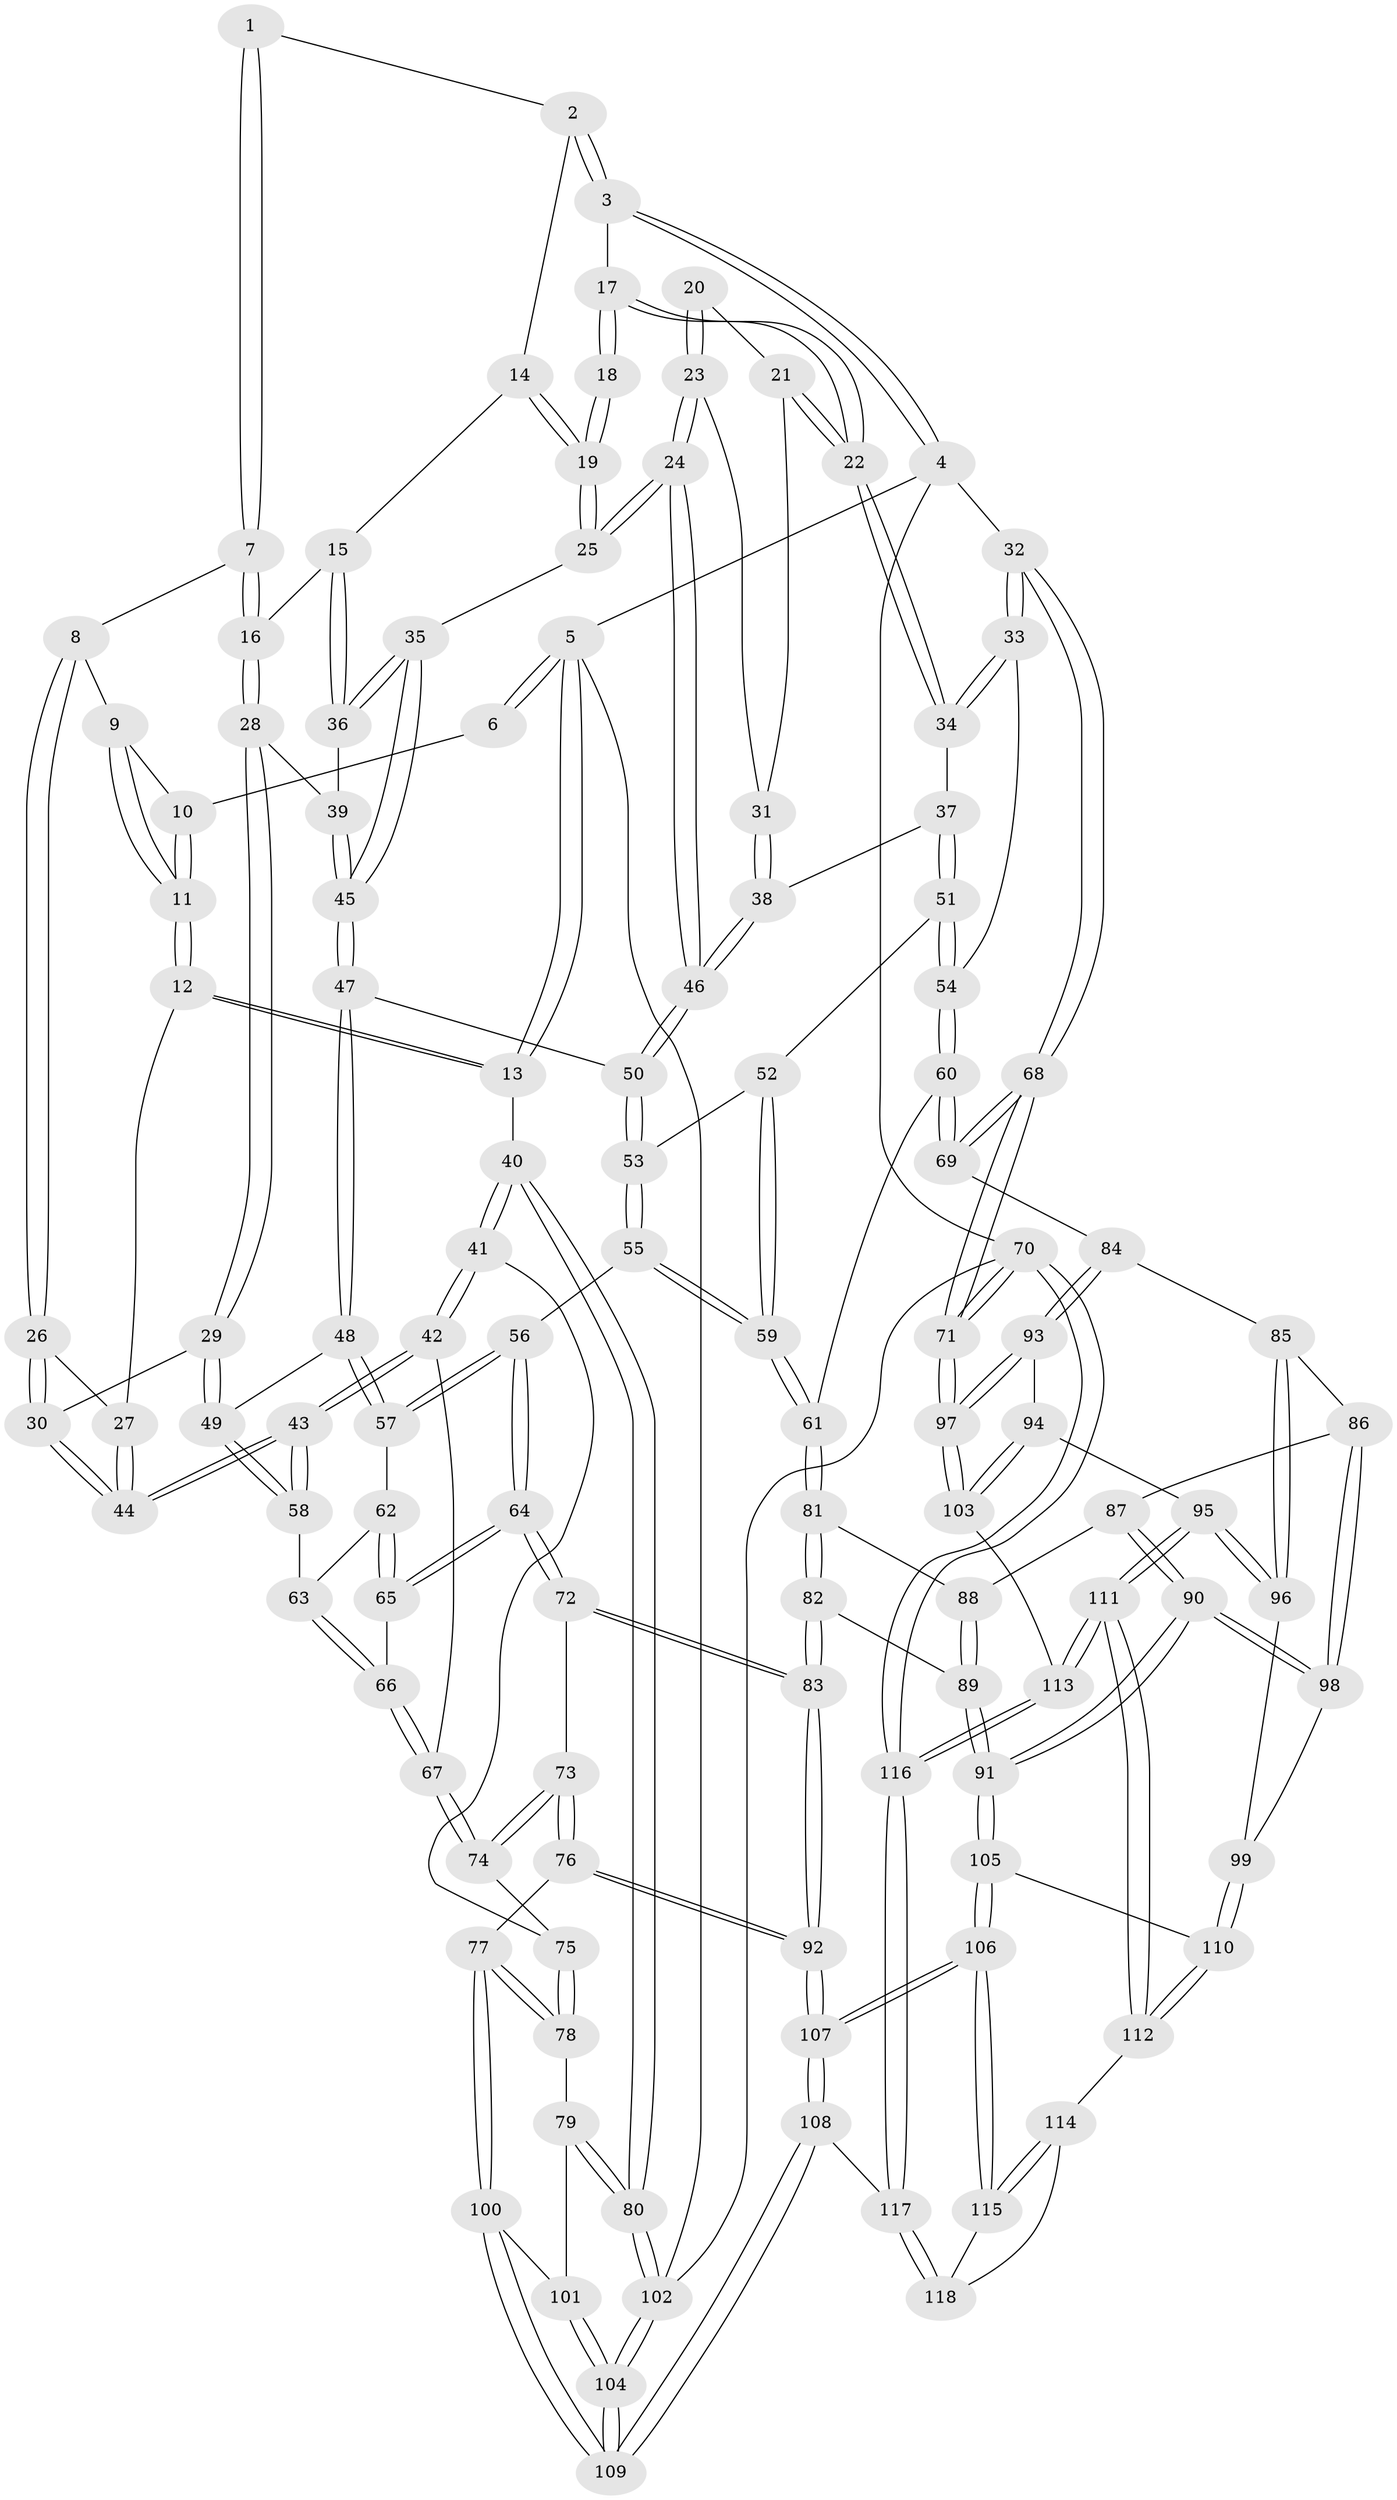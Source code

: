 // coarse degree distribution, {2: 0.06779661016949153, 3: 0.1864406779661017, 4: 0.288135593220339, 6: 0.1864406779661017, 5: 0.22033898305084745, 9: 0.01694915254237288, 7: 0.01694915254237288, 8: 0.01694915254237288}
// Generated by graph-tools (version 1.1) at 2025/02/03/05/25 17:02:48]
// undirected, 118 vertices, 292 edges
graph export_dot {
graph [start="1"]
  node [color=gray90,style=filled];
  1 [pos="+0.18026973063905513+0"];
  2 [pos="+0.45935529587308155+0"];
  3 [pos="+1+0"];
  4 [pos="+1+0"];
  5 [pos="+0+0"];
  6 [pos="+0.11517970700161859+0"];
  7 [pos="+0.2521594329847388+0.11260110395857562"];
  8 [pos="+0.2515019053969639+0.11277957474880103"];
  9 [pos="+0.2387359732834078+0.11137640419009481"];
  10 [pos="+0.12491747333144897+0"];
  11 [pos="+0.1190461455656122+0.11388215713441052"];
  12 [pos="+0.10336793225649073+0.1304042612598162"];
  13 [pos="+0+0"];
  14 [pos="+0.4525442414606182+0"];
  15 [pos="+0.33824584418682824+0.1031029263328926"];
  16 [pos="+0.32417000088506087+0.1175829697900667"];
  17 [pos="+0.9103616468512168+0"];
  18 [pos="+0.6571009844920822+0.07636112073567108"];
  19 [pos="+0.5438417415494308+0.11723207879763259"];
  20 [pos="+0.6720843349342553+0.1351687753926647"];
  21 [pos="+0.7444905407823488+0.13562014725886437"];
  22 [pos="+0.8651435939901034+0.0195397504972882"];
  23 [pos="+0.6102818154048975+0.17728116574984892"];
  24 [pos="+0.5699839894988491+0.19221885988871437"];
  25 [pos="+0.5487131024664793+0.16864311130232928"];
  26 [pos="+0.21466055155501196+0.2193484515238841"];
  27 [pos="+0.10292529020913835+0.15161575251304793"];
  28 [pos="+0.33584950058650215+0.18504759002178572"];
  29 [pos="+0.29553233001336704+0.29836886418424"];
  30 [pos="+0.23246948954003088+0.2941771746844297"];
  31 [pos="+0.7251777266425109+0.1739400045118932"];
  32 [pos="+1+0.2929685519851771"];
  33 [pos="+0.9443376674808106+0.3063347360309576"];
  34 [pos="+0.8640491234243972+0.1725578114348493"];
  35 [pos="+0.49901236200999044+0.18912967709903697"];
  36 [pos="+0.4754378231053156+0.18539312189451343"];
  37 [pos="+0.7650481412524036+0.27924973126493563"];
  38 [pos="+0.7183789149956517+0.24667263929512914"];
  39 [pos="+0.3786344349039382+0.2008424150341485"];
  40 [pos="+0+0.4460989821509048"];
  41 [pos="+0+0.4043094264860757"];
  42 [pos="+0.022144291008138584+0.39212456447310556"];
  43 [pos="+0.02783235465368493+0.38918750953734094"];
  44 [pos="+0.03953494164347294+0.37654843095066415"];
  45 [pos="+0.4372146810421999+0.2663716717059777"];
  46 [pos="+0.5956399394927343+0.2574312374370863"];
  47 [pos="+0.43189722840792316+0.2920554281762785"];
  48 [pos="+0.3747304399275536+0.37492579782533003"];
  49 [pos="+0.35161977070975176+0.35586984419775586"];
  50 [pos="+0.5889771663489035+0.2928914622512546"];
  51 [pos="+0.7839928245991713+0.36717430626190206"];
  52 [pos="+0.7523010530836822+0.36869917234588867"];
  53 [pos="+0.5899327076898943+0.3120564211263681"];
  54 [pos="+0.8336142096887654+0.41161270930600563"];
  55 [pos="+0.5297607243593373+0.4807626110340903"];
  56 [pos="+0.455657949547512+0.481562064261253"];
  57 [pos="+0.37706796465487225+0.3806314841637181"];
  58 [pos="+0.16310366013940855+0.43908961339590274"];
  59 [pos="+0.5394729123423384+0.48708073655679934"];
  60 [pos="+0.8397861055435913+0.47208264071931694"];
  61 [pos="+0.5699594393756263+0.5169646002805708"];
  62 [pos="+0.22624318279399666+0.4686381169955902"];
  63 [pos="+0.2195601713468808+0.46897373380788315"];
  64 [pos="+0.40049852319839907+0.5469034939108948"];
  65 [pos="+0.31759214490364146+0.5247325823662582"];
  66 [pos="+0.2269923680478486+0.5459743496357078"];
  67 [pos="+0.22104721628519772+0.5623034228091773"];
  68 [pos="+1+0.5735344329669549"];
  69 [pos="+0.8826090804419048+0.5485975118717507"];
  70 [pos="+1+1"];
  71 [pos="+1+0.8714024345010881"];
  72 [pos="+0.3893458213822357+0.5745026890047823"];
  73 [pos="+0.29927161245419387+0.636633415521118"];
  74 [pos="+0.21974644745948296+0.5692943490466384"];
  75 [pos="+0.17911069434543553+0.5851156299911515"];
  76 [pos="+0.2653876334495889+0.7006814026173283"];
  77 [pos="+0.26480492230730923+0.7008392744075344"];
  78 [pos="+0.15191930180097543+0.66158550447941"];
  79 [pos="+0.1488290132130793+0.6624139070787568"];
  80 [pos="+0+0.536581734242868"];
  81 [pos="+0.5716602471825302+0.5210099928589059"];
  82 [pos="+0.5080017706660096+0.7192060205415758"];
  83 [pos="+0.4687092302101997+0.7727819134835908"];
  84 [pos="+0.8619270466622877+0.580923598007111"];
  85 [pos="+0.8282026551858629+0.6029141496539904"];
  86 [pos="+0.7565196620418283+0.6396245914621659"];
  87 [pos="+0.7056369719548573+0.6313231352614664"];
  88 [pos="+0.6462343887282566+0.6184179140069743"];
  89 [pos="+0.630760895746812+0.6651002443337628"];
  90 [pos="+0.6726954515773012+0.7660177335195388"];
  91 [pos="+0.6358852075848472+0.7952135033624924"];
  92 [pos="+0.4602870688519349+0.8952876065041161"];
  93 [pos="+0.883265601572586+0.6824562475986117"];
  94 [pos="+0.8700709261824722+0.7217616038559425"];
  95 [pos="+0.819733418301365+0.7933388292523333"];
  96 [pos="+0.811909007466601+0.784391728725625"];
  97 [pos="+1+0.8511857110482461"];
  98 [pos="+0.7478207170017208+0.7147506412839781"];
  99 [pos="+0.7736128815149033+0.7557751242786365"];
  100 [pos="+0.223723428674566+0.7575593075462645"];
  101 [pos="+0.12659414592208731+0.7262755658973052"];
  102 [pos="+0+1"];
  103 [pos="+0.9535521597387304+0.8629273732883864"];
  104 [pos="+0+1"];
  105 [pos="+0.6340207640714468+0.8000398856099941"];
  106 [pos="+0.4990633578689816+0.9105633945634861"];
  107 [pos="+0.4685061382179286+0.9254814089727775"];
  108 [pos="+0.39911484855604684+1"];
  109 [pos="+0+1"];
  110 [pos="+0.7013369428638219+0.8145540996940206"];
  111 [pos="+0.8375422103405051+0.8610782316142146"];
  112 [pos="+0.8018059569065887+0.8714172611838253"];
  113 [pos="+0.8821152131682692+0.8785967524304614"];
  114 [pos="+0.7829259380613528+0.8892530316849834"];
  115 [pos="+0.5617270810129947+0.9125589193867093"];
  116 [pos="+0.8074680369483535+1"];
  117 [pos="+0.7643878182575081+1"];
  118 [pos="+0.7531731607140515+0.9554282326605191"];
  1 -- 2;
  1 -- 7;
  1 -- 7;
  2 -- 3;
  2 -- 3;
  2 -- 14;
  3 -- 4;
  3 -- 4;
  3 -- 17;
  4 -- 5;
  4 -- 32;
  4 -- 70;
  5 -- 6;
  5 -- 6;
  5 -- 13;
  5 -- 13;
  5 -- 102;
  6 -- 10;
  7 -- 8;
  7 -- 16;
  7 -- 16;
  8 -- 9;
  8 -- 26;
  8 -- 26;
  9 -- 10;
  9 -- 11;
  9 -- 11;
  10 -- 11;
  10 -- 11;
  11 -- 12;
  11 -- 12;
  12 -- 13;
  12 -- 13;
  12 -- 27;
  13 -- 40;
  14 -- 15;
  14 -- 19;
  14 -- 19;
  15 -- 16;
  15 -- 36;
  15 -- 36;
  16 -- 28;
  16 -- 28;
  17 -- 18;
  17 -- 18;
  17 -- 22;
  17 -- 22;
  18 -- 19;
  18 -- 19;
  19 -- 25;
  19 -- 25;
  20 -- 21;
  20 -- 23;
  20 -- 23;
  21 -- 22;
  21 -- 22;
  21 -- 31;
  22 -- 34;
  22 -- 34;
  23 -- 24;
  23 -- 24;
  23 -- 31;
  24 -- 25;
  24 -- 25;
  24 -- 46;
  24 -- 46;
  25 -- 35;
  26 -- 27;
  26 -- 30;
  26 -- 30;
  27 -- 44;
  27 -- 44;
  28 -- 29;
  28 -- 29;
  28 -- 39;
  29 -- 30;
  29 -- 49;
  29 -- 49;
  30 -- 44;
  30 -- 44;
  31 -- 38;
  31 -- 38;
  32 -- 33;
  32 -- 33;
  32 -- 68;
  32 -- 68;
  33 -- 34;
  33 -- 34;
  33 -- 54;
  34 -- 37;
  35 -- 36;
  35 -- 36;
  35 -- 45;
  35 -- 45;
  36 -- 39;
  37 -- 38;
  37 -- 51;
  37 -- 51;
  38 -- 46;
  38 -- 46;
  39 -- 45;
  39 -- 45;
  40 -- 41;
  40 -- 41;
  40 -- 80;
  40 -- 80;
  41 -- 42;
  41 -- 42;
  41 -- 75;
  42 -- 43;
  42 -- 43;
  42 -- 67;
  43 -- 44;
  43 -- 44;
  43 -- 58;
  43 -- 58;
  45 -- 47;
  45 -- 47;
  46 -- 50;
  46 -- 50;
  47 -- 48;
  47 -- 48;
  47 -- 50;
  48 -- 49;
  48 -- 57;
  48 -- 57;
  49 -- 58;
  49 -- 58;
  50 -- 53;
  50 -- 53;
  51 -- 52;
  51 -- 54;
  51 -- 54;
  52 -- 53;
  52 -- 59;
  52 -- 59;
  53 -- 55;
  53 -- 55;
  54 -- 60;
  54 -- 60;
  55 -- 56;
  55 -- 59;
  55 -- 59;
  56 -- 57;
  56 -- 57;
  56 -- 64;
  56 -- 64;
  57 -- 62;
  58 -- 63;
  59 -- 61;
  59 -- 61;
  60 -- 61;
  60 -- 69;
  60 -- 69;
  61 -- 81;
  61 -- 81;
  62 -- 63;
  62 -- 65;
  62 -- 65;
  63 -- 66;
  63 -- 66;
  64 -- 65;
  64 -- 65;
  64 -- 72;
  64 -- 72;
  65 -- 66;
  66 -- 67;
  66 -- 67;
  67 -- 74;
  67 -- 74;
  68 -- 69;
  68 -- 69;
  68 -- 71;
  68 -- 71;
  69 -- 84;
  70 -- 71;
  70 -- 71;
  70 -- 116;
  70 -- 116;
  70 -- 102;
  71 -- 97;
  71 -- 97;
  72 -- 73;
  72 -- 83;
  72 -- 83;
  73 -- 74;
  73 -- 74;
  73 -- 76;
  73 -- 76;
  74 -- 75;
  75 -- 78;
  75 -- 78;
  76 -- 77;
  76 -- 92;
  76 -- 92;
  77 -- 78;
  77 -- 78;
  77 -- 100;
  77 -- 100;
  78 -- 79;
  79 -- 80;
  79 -- 80;
  79 -- 101;
  80 -- 102;
  80 -- 102;
  81 -- 82;
  81 -- 82;
  81 -- 88;
  82 -- 83;
  82 -- 83;
  82 -- 89;
  83 -- 92;
  83 -- 92;
  84 -- 85;
  84 -- 93;
  84 -- 93;
  85 -- 86;
  85 -- 96;
  85 -- 96;
  86 -- 87;
  86 -- 98;
  86 -- 98;
  87 -- 88;
  87 -- 90;
  87 -- 90;
  88 -- 89;
  88 -- 89;
  89 -- 91;
  89 -- 91;
  90 -- 91;
  90 -- 91;
  90 -- 98;
  90 -- 98;
  91 -- 105;
  91 -- 105;
  92 -- 107;
  92 -- 107;
  93 -- 94;
  93 -- 97;
  93 -- 97;
  94 -- 95;
  94 -- 103;
  94 -- 103;
  95 -- 96;
  95 -- 96;
  95 -- 111;
  95 -- 111;
  96 -- 99;
  97 -- 103;
  97 -- 103;
  98 -- 99;
  99 -- 110;
  99 -- 110;
  100 -- 101;
  100 -- 109;
  100 -- 109;
  101 -- 104;
  101 -- 104;
  102 -- 104;
  102 -- 104;
  103 -- 113;
  104 -- 109;
  104 -- 109;
  105 -- 106;
  105 -- 106;
  105 -- 110;
  106 -- 107;
  106 -- 107;
  106 -- 115;
  106 -- 115;
  107 -- 108;
  107 -- 108;
  108 -- 109;
  108 -- 109;
  108 -- 117;
  110 -- 112;
  110 -- 112;
  111 -- 112;
  111 -- 112;
  111 -- 113;
  111 -- 113;
  112 -- 114;
  113 -- 116;
  113 -- 116;
  114 -- 115;
  114 -- 115;
  114 -- 118;
  115 -- 118;
  116 -- 117;
  116 -- 117;
  117 -- 118;
  117 -- 118;
}
